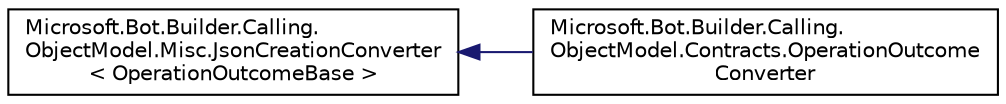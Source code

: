 digraph "Graphical Class Hierarchy"
{
  edge [fontname="Helvetica",fontsize="10",labelfontname="Helvetica",labelfontsize="10"];
  node [fontname="Helvetica",fontsize="10",shape=record];
  rankdir="LR";
  Node1 [label="Microsoft.Bot.Builder.Calling.\lObjectModel.Misc.JsonCreationConverter\l\< OperationOutcomeBase \>",height=0.2,width=0.4,color="black", fillcolor="white", style="filled",URL="$d6/d88/class_microsoft_1_1_bot_1_1_builder_1_1_calling_1_1_object_model_1_1_misc_1_1_json_creation_converter.html"];
  Node1 -> Node2 [dir="back",color="midnightblue",fontsize="10",style="solid",fontname="Helvetica"];
  Node2 [label="Microsoft.Bot.Builder.Calling.\lObjectModel.Contracts.OperationOutcome\lConverter",height=0.2,width=0.4,color="black", fillcolor="white", style="filled",URL="$d0/d32/class_microsoft_1_1_bot_1_1_builder_1_1_calling_1_1_object_model_1_1_contracts_1_1_operation_outcome_converter.html",tooltip="By default Json.net doesn&#39;t know how to deserialize JSON data into Interfaces or abstract classes..."];
}
